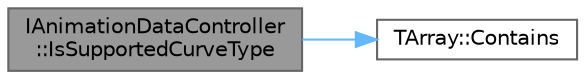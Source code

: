 digraph "IAnimationDataController::IsSupportedCurveType"
{
 // INTERACTIVE_SVG=YES
 // LATEX_PDF_SIZE
  bgcolor="transparent";
  edge [fontname=Helvetica,fontsize=10,labelfontname=Helvetica,labelfontsize=10];
  node [fontname=Helvetica,fontsize=10,shape=box,height=0.2,width=0.4];
  rankdir="LR";
  Node1 [id="Node000001",label="IAnimationDataController\l::IsSupportedCurveType",height=0.2,width=0.4,color="gray40", fillcolor="grey60", style="filled", fontcolor="black",tooltip="Returns whether or not the supplied curve type is supported by the controller functionality."];
  Node1 -> Node2 [id="edge1_Node000001_Node000002",color="steelblue1",style="solid",tooltip=" "];
  Node2 [id="Node000002",label="TArray::Contains",height=0.2,width=0.4,color="grey40", fillcolor="white", style="filled",URL="$d4/d52/classTArray.html#a3f4e0dcec4bd7d5ea2872b0d4cbd5fde",tooltip="Checks if this array contains the element."];
}
